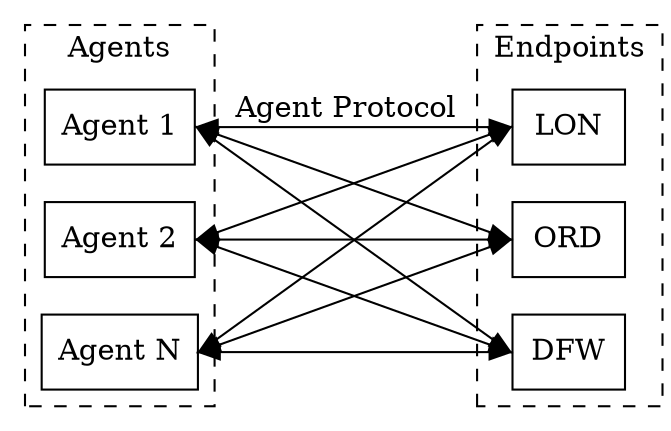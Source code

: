 digraph topology {
  splines = line;
  overlap = false;
  remincross = true;
  rankdir = LR;
  node [shape = box];
  "Agent 1" :e -> "ORD" :w [weight=0 dir="both" label="Agent Protocol"];
  "Agent 1" :e -> "DFW" :w [weight=0 dir="both"];
  "Agent 1" :e -> "LON" :w [weight=0 dir="both"];
  "Agent 2" :e -> "ORD" :w [weight=0 dir="both"];
  "Agent 2" :e -> "DFW" :w [weight=0 dir="both"];
  "Agent 2" :e -> "LON" :w [weight=0 dir="both"];
  "Agent N" :e -> "ORD" :w [weight=0 dir="both"];
  "Agent N" :e -> "DFW" :w [weight=0 dir="both"];
  "Agent N" :e -> "LON" :w [weight=0 dir="both"];

  subgraph cluster_agents {
    style = dashed;
    label = "Agents";
    "Agent 1";
    "Agent 2";
    "Agent N";
  }

  subgraph cluster_endpoints {
    style = dashed;
    label = "Endpoints";
    "ORD";
    "DFW";
    "LON";
  }
}
